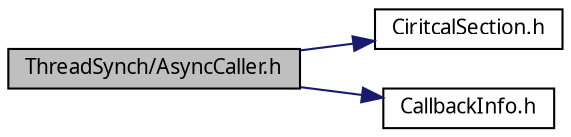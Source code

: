 digraph G
{
  edge [fontname="FreeSans.ttf",fontsize=10,labelfontname="FreeSans.ttf",labelfontsize=10];
  node [fontname="FreeSans.ttf",fontsize=10,shape=record];
  rankdir=LR;
  Node1 [label="ThreadSynch/AsyncCaller.h",height=0.2,width=0.4,color="black", fillcolor="grey75", style="filled" fontcolor="black"];
  Node1 -> Node2 [color="midnightblue",fontsize=10,style="solid",fontname="FreeSans.ttf"];
  Node2 [label="CiritcalSection.h",height=0.2,width=0.4,color="black", fillcolor="white", style="filled",URL="$_ciritcal_section_8h.html"];
  Node1 -> Node3 [color="midnightblue",fontsize=10,style="solid",fontname="FreeSans.ttf"];
  Node3 [label="CallbackInfo.h",height=0.2,width=0.4,color="black", fillcolor="white", style="filled",URL="$_callback_info_8h.html"];
}

